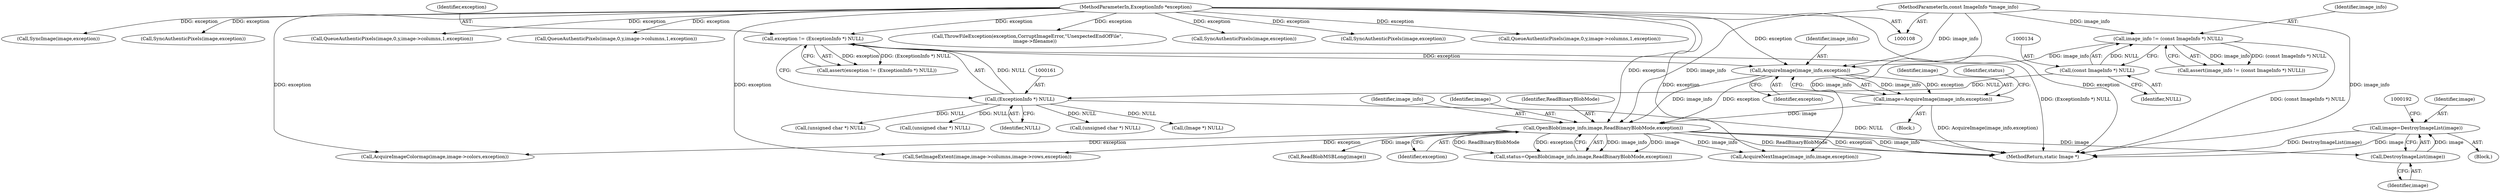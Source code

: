 digraph "0_ImageMagick_1aa0c6dab6dcef4d9bc3571866ae1c1ddbec7d8f@pointer" {
"1000186" [label="(Call,image=DestroyImageList(image))"];
"1000188" [label="(Call,DestroyImageList(image))"];
"1000176" [label="(Call,OpenBlob(image_info,image,ReadBinaryBlobMode,exception))"];
"1000171" [label="(Call,AcquireImage(image_info,exception))"];
"1000131" [label="(Call,image_info != (const ImageInfo *) NULL)"];
"1000109" [label="(MethodParameterIn,const ImageInfo *image_info)"];
"1000133" [label="(Call,(const ImageInfo *) NULL)"];
"1000158" [label="(Call,exception != (ExceptionInfo *) NULL)"];
"1000110" [label="(MethodParameterIn,ExceptionInfo *exception)"];
"1000160" [label="(Call,(ExceptionInfo *) NULL)"];
"1000169" [label="(Call,image=AcquireImage(image_info,exception))"];
"1000439" [label="(Call,AcquireImageColormap(image,image->colors,exception))"];
"1000187" [label="(Identifier,image)"];
"1001689" [label="(MethodReturn,static Image *)"];
"1000130" [label="(Call,assert(image_info != (const ImageInfo *) NULL))"];
"1000131" [label="(Call,image_info != (const ImageInfo *) NULL)"];
"1000172" [label="(Identifier,image_info)"];
"1001269" [label="(Call,SyncAuthenticPixels(image,exception))"];
"1001544" [label="(Call,SyncAuthenticPixels(image,exception))"];
"1000185" [label="(Block,)"];
"1000822" [label="(Call,(unsigned char *) NULL)"];
"1000186" [label="(Call,image=DestroyImageList(image))"];
"1001217" [label="(Call,QueueAuthenticPixels(image,0,y,image->columns,1,exception))"];
"1000189" [label="(Identifier,image)"];
"1000170" [label="(Identifier,image)"];
"1000641" [label="(Call,(unsigned char *) NULL)"];
"1001582" [label="(Call,SyncImage(image,exception))"];
"1001110" [label="(Call,SyncAuthenticPixels(image,exception))"];
"1000206" [label="(Call,ReadBlobMSBLong(image))"];
"1000175" [label="(Identifier,status)"];
"1000176" [label="(Call,OpenBlob(image_info,image,ReadBinaryBlobMode,exception))"];
"1000162" [label="(Identifier,NULL)"];
"1000177" [label="(Identifier,image_info)"];
"1000180" [label="(Identifier,exception)"];
"1000159" [label="(Identifier,exception)"];
"1000473" [label="(Call,(unsigned char *) NULL)"];
"1000132" [label="(Identifier,image_info)"];
"1000111" [label="(Block,)"];
"1000135" [label="(Identifier,NULL)"];
"1000178" [label="(Identifier,image)"];
"1000174" [label="(Call,status=OpenBlob(image_info,image,ReadBinaryBlobMode,exception))"];
"1000109" [label="(MethodParameterIn,const ImageInfo *image_info)"];
"1000157" [label="(Call,assert(exception != (ExceptionInfo *) NULL))"];
"1001639" [label="(Call,AcquireNextImage(image_info,image,exception))"];
"1000188" [label="(Call,DestroyImageList(image))"];
"1000158" [label="(Call,exception != (ExceptionInfo *) NULL)"];
"1001380" [label="(Call,QueueAuthenticPixels(image,0,y,image->columns,1,exception))"];
"1000169" [label="(Call,image=AcquireImage(image_info,exception))"];
"1000171" [label="(Call,AcquireImage(image_info,exception))"];
"1000191" [label="(Call,(Image *) NULL)"];
"1000977" [label="(Call,QueueAuthenticPixels(image,0,y,image->columns,1,exception))"];
"1000173" [label="(Identifier,exception)"];
"1000719" [label="(Call,SetImageExtent(image,image->columns,image->rows,exception))"];
"1000179" [label="(Identifier,ReadBinaryBlobMode)"];
"1000110" [label="(MethodParameterIn,ExceptionInfo *exception)"];
"1001597" [label="(Call,ThrowFileException(exception,CorruptImageError,\"UnexpectedEndOfFile\",\n          image->filename))"];
"1000133" [label="(Call,(const ImageInfo *) NULL)"];
"1000160" [label="(Call,(ExceptionInfo *) NULL)"];
"1000186" -> "1000185"  [label="AST: "];
"1000186" -> "1000188"  [label="CFG: "];
"1000187" -> "1000186"  [label="AST: "];
"1000188" -> "1000186"  [label="AST: "];
"1000192" -> "1000186"  [label="CFG: "];
"1000186" -> "1001689"  [label="DDG: DestroyImageList(image)"];
"1000186" -> "1001689"  [label="DDG: image"];
"1000188" -> "1000186"  [label="DDG: image"];
"1000188" -> "1000189"  [label="CFG: "];
"1000189" -> "1000188"  [label="AST: "];
"1000176" -> "1000188"  [label="DDG: image"];
"1000176" -> "1000174"  [label="AST: "];
"1000176" -> "1000180"  [label="CFG: "];
"1000177" -> "1000176"  [label="AST: "];
"1000178" -> "1000176"  [label="AST: "];
"1000179" -> "1000176"  [label="AST: "];
"1000180" -> "1000176"  [label="AST: "];
"1000174" -> "1000176"  [label="CFG: "];
"1000176" -> "1001689"  [label="DDG: ReadBinaryBlobMode"];
"1000176" -> "1001689"  [label="DDG: exception"];
"1000176" -> "1001689"  [label="DDG: image_info"];
"1000176" -> "1000174"  [label="DDG: image_info"];
"1000176" -> "1000174"  [label="DDG: image"];
"1000176" -> "1000174"  [label="DDG: ReadBinaryBlobMode"];
"1000176" -> "1000174"  [label="DDG: exception"];
"1000171" -> "1000176"  [label="DDG: image_info"];
"1000171" -> "1000176"  [label="DDG: exception"];
"1000109" -> "1000176"  [label="DDG: image_info"];
"1000169" -> "1000176"  [label="DDG: image"];
"1000110" -> "1000176"  [label="DDG: exception"];
"1000176" -> "1000206"  [label="DDG: image"];
"1000176" -> "1000439"  [label="DDG: exception"];
"1000176" -> "1000719"  [label="DDG: exception"];
"1000176" -> "1001639"  [label="DDG: image_info"];
"1000171" -> "1000169"  [label="AST: "];
"1000171" -> "1000173"  [label="CFG: "];
"1000172" -> "1000171"  [label="AST: "];
"1000173" -> "1000171"  [label="AST: "];
"1000169" -> "1000171"  [label="CFG: "];
"1000171" -> "1000169"  [label="DDG: image_info"];
"1000171" -> "1000169"  [label="DDG: exception"];
"1000131" -> "1000171"  [label="DDG: image_info"];
"1000109" -> "1000171"  [label="DDG: image_info"];
"1000158" -> "1000171"  [label="DDG: exception"];
"1000110" -> "1000171"  [label="DDG: exception"];
"1000131" -> "1000130"  [label="AST: "];
"1000131" -> "1000133"  [label="CFG: "];
"1000132" -> "1000131"  [label="AST: "];
"1000133" -> "1000131"  [label="AST: "];
"1000130" -> "1000131"  [label="CFG: "];
"1000131" -> "1001689"  [label="DDG: (const ImageInfo *) NULL"];
"1000131" -> "1000130"  [label="DDG: image_info"];
"1000131" -> "1000130"  [label="DDG: (const ImageInfo *) NULL"];
"1000109" -> "1000131"  [label="DDG: image_info"];
"1000133" -> "1000131"  [label="DDG: NULL"];
"1000109" -> "1000108"  [label="AST: "];
"1000109" -> "1001689"  [label="DDG: image_info"];
"1000109" -> "1001639"  [label="DDG: image_info"];
"1000133" -> "1000135"  [label="CFG: "];
"1000134" -> "1000133"  [label="AST: "];
"1000135" -> "1000133"  [label="AST: "];
"1000133" -> "1000160"  [label="DDG: NULL"];
"1000158" -> "1000157"  [label="AST: "];
"1000158" -> "1000160"  [label="CFG: "];
"1000159" -> "1000158"  [label="AST: "];
"1000160" -> "1000158"  [label="AST: "];
"1000157" -> "1000158"  [label="CFG: "];
"1000158" -> "1001689"  [label="DDG: (ExceptionInfo *) NULL"];
"1000158" -> "1000157"  [label="DDG: exception"];
"1000158" -> "1000157"  [label="DDG: (ExceptionInfo *) NULL"];
"1000110" -> "1000158"  [label="DDG: exception"];
"1000160" -> "1000158"  [label="DDG: NULL"];
"1000110" -> "1000108"  [label="AST: "];
"1000110" -> "1001689"  [label="DDG: exception"];
"1000110" -> "1000439"  [label="DDG: exception"];
"1000110" -> "1000719"  [label="DDG: exception"];
"1000110" -> "1000977"  [label="DDG: exception"];
"1000110" -> "1001110"  [label="DDG: exception"];
"1000110" -> "1001217"  [label="DDG: exception"];
"1000110" -> "1001269"  [label="DDG: exception"];
"1000110" -> "1001380"  [label="DDG: exception"];
"1000110" -> "1001544"  [label="DDG: exception"];
"1000110" -> "1001582"  [label="DDG: exception"];
"1000110" -> "1001597"  [label="DDG: exception"];
"1000110" -> "1001639"  [label="DDG: exception"];
"1000160" -> "1000162"  [label="CFG: "];
"1000161" -> "1000160"  [label="AST: "];
"1000162" -> "1000160"  [label="AST: "];
"1000160" -> "1001689"  [label="DDG: NULL"];
"1000160" -> "1000191"  [label="DDG: NULL"];
"1000160" -> "1000473"  [label="DDG: NULL"];
"1000160" -> "1000641"  [label="DDG: NULL"];
"1000160" -> "1000822"  [label="DDG: NULL"];
"1000169" -> "1000111"  [label="AST: "];
"1000170" -> "1000169"  [label="AST: "];
"1000175" -> "1000169"  [label="CFG: "];
"1000169" -> "1001689"  [label="DDG: AcquireImage(image_info,exception)"];
}
